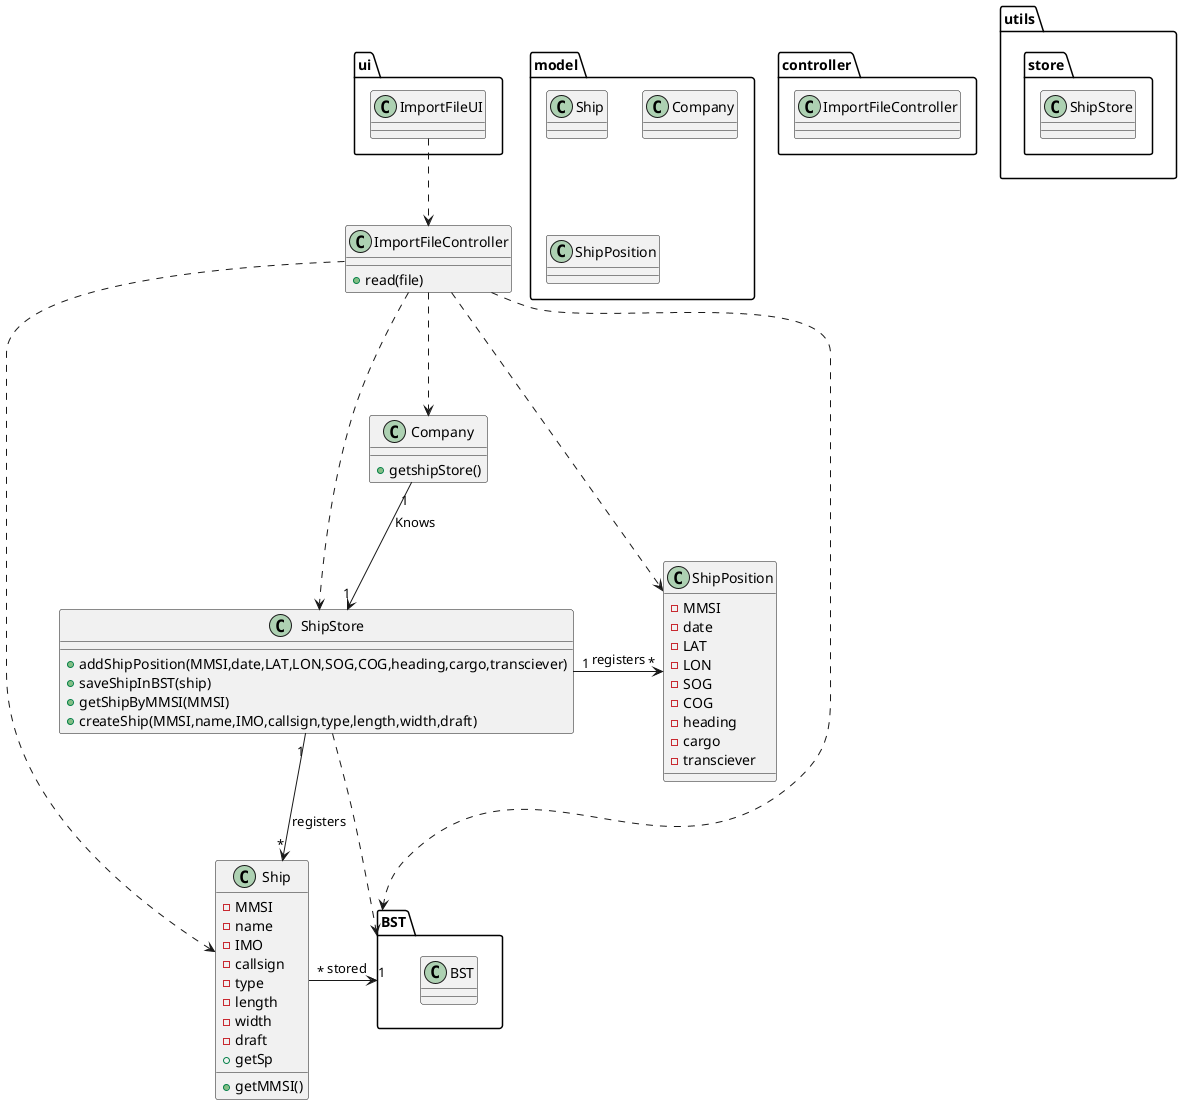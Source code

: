 @startuml

package ui{
class ImportFileUI
}

package controller{
class ImportFileController
}

package utils{
package store{
class ShipStore
}
}
package model{
class Ship
class Company
class ShipPosition
}

package BST{
class BST
}

class Ship{
-MMSI
-name
-IMO
-callsign
-type
-length
-width
-draft
+getMMSI()
+getSp
}

class ShipStore{
+addShipPosition(MMSI,date,LAT,LON,SOG,COG,heading,cargo,transciever)
+saveShipInBST(ship)
+getShipByMMSI(MMSI)
+createShip(MMSI,name,IMO,callsign,type,length,width,draft)
}
class ShipPosition{
-MMSI
-date
-LAT
-LON
-SOG
-COG
-heading
-cargo
-transciever
}
class Company{
+getshipStore()
}
class ImportFileController{
+read(file)
}

ImportFileUI .-> ImportFileController
ImportFileController .--> Company
ImportFileController .-> ShipStore
ImportFileController .--> BST
ImportFileController .--> Ship
ImportFileController .--> ShipPosition
Company "1"-->"1" ShipStore : Knows
ShipStore "1"-->"*" Ship : registers
ShipStore "1"->"*" ShipPosition : registers
Ship "*"->"1" BST : stored
ShipStore .-> BST
@enduml